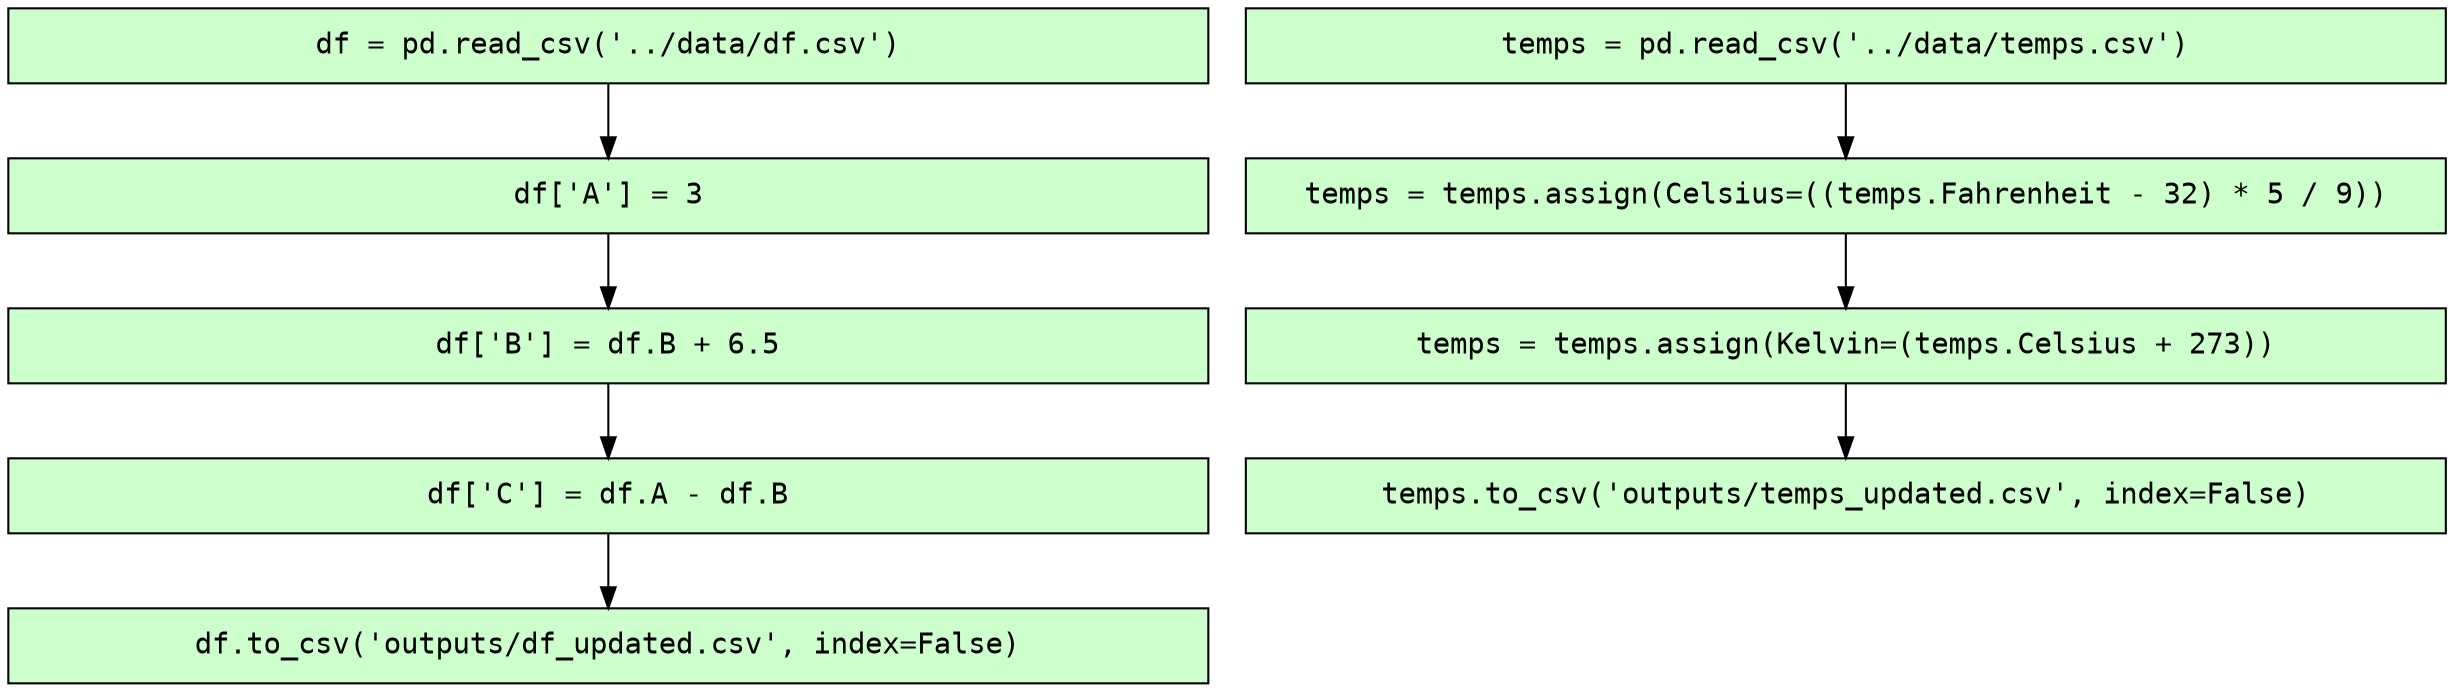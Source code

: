 digraph sdtl_program {
rankdir=TB

# command nodes
node[shape=box style="filled" fillcolor="#CCFFCC" peripheries=1
fontname=Courier width=8]
":load/1" [label="df = pd.read_csv('../data/df.csv')"]
":compute/1" [label="df['A'] = 3"]
":compute/2" [label="df['B'] = df.B + 6.5"]
":compute/3" [label="df['C'] = df.A - df.B"]
":load/2" [label="temps = pd.read_csv('../data/temps.csv')"]
":compute/4" [label="temps = temps.assign(Celsius=((temps.Fahrenheit - 32) * 5 / 9))"]
":compute/5" [label="temps = temps.assign(Kelvin=(temps.Celsius + 273))"]
":save/1" [label="df.to_csv('outputs/df_updated.csv', index=False)"]
":save/2" [label="temps.to_csv('outputs/temps_updated.csv', index=False)"]

# dataframe edges
":compute/1" -> ":compute/2"
":compute/2" -> ":compute/3"
":compute/3" -> ":save/1"
":compute/4" -> ":compute/5"
":compute/5" -> ":save/2"
":load/1" -> ":compute/1"
":load/2" -> ":compute/4"
}